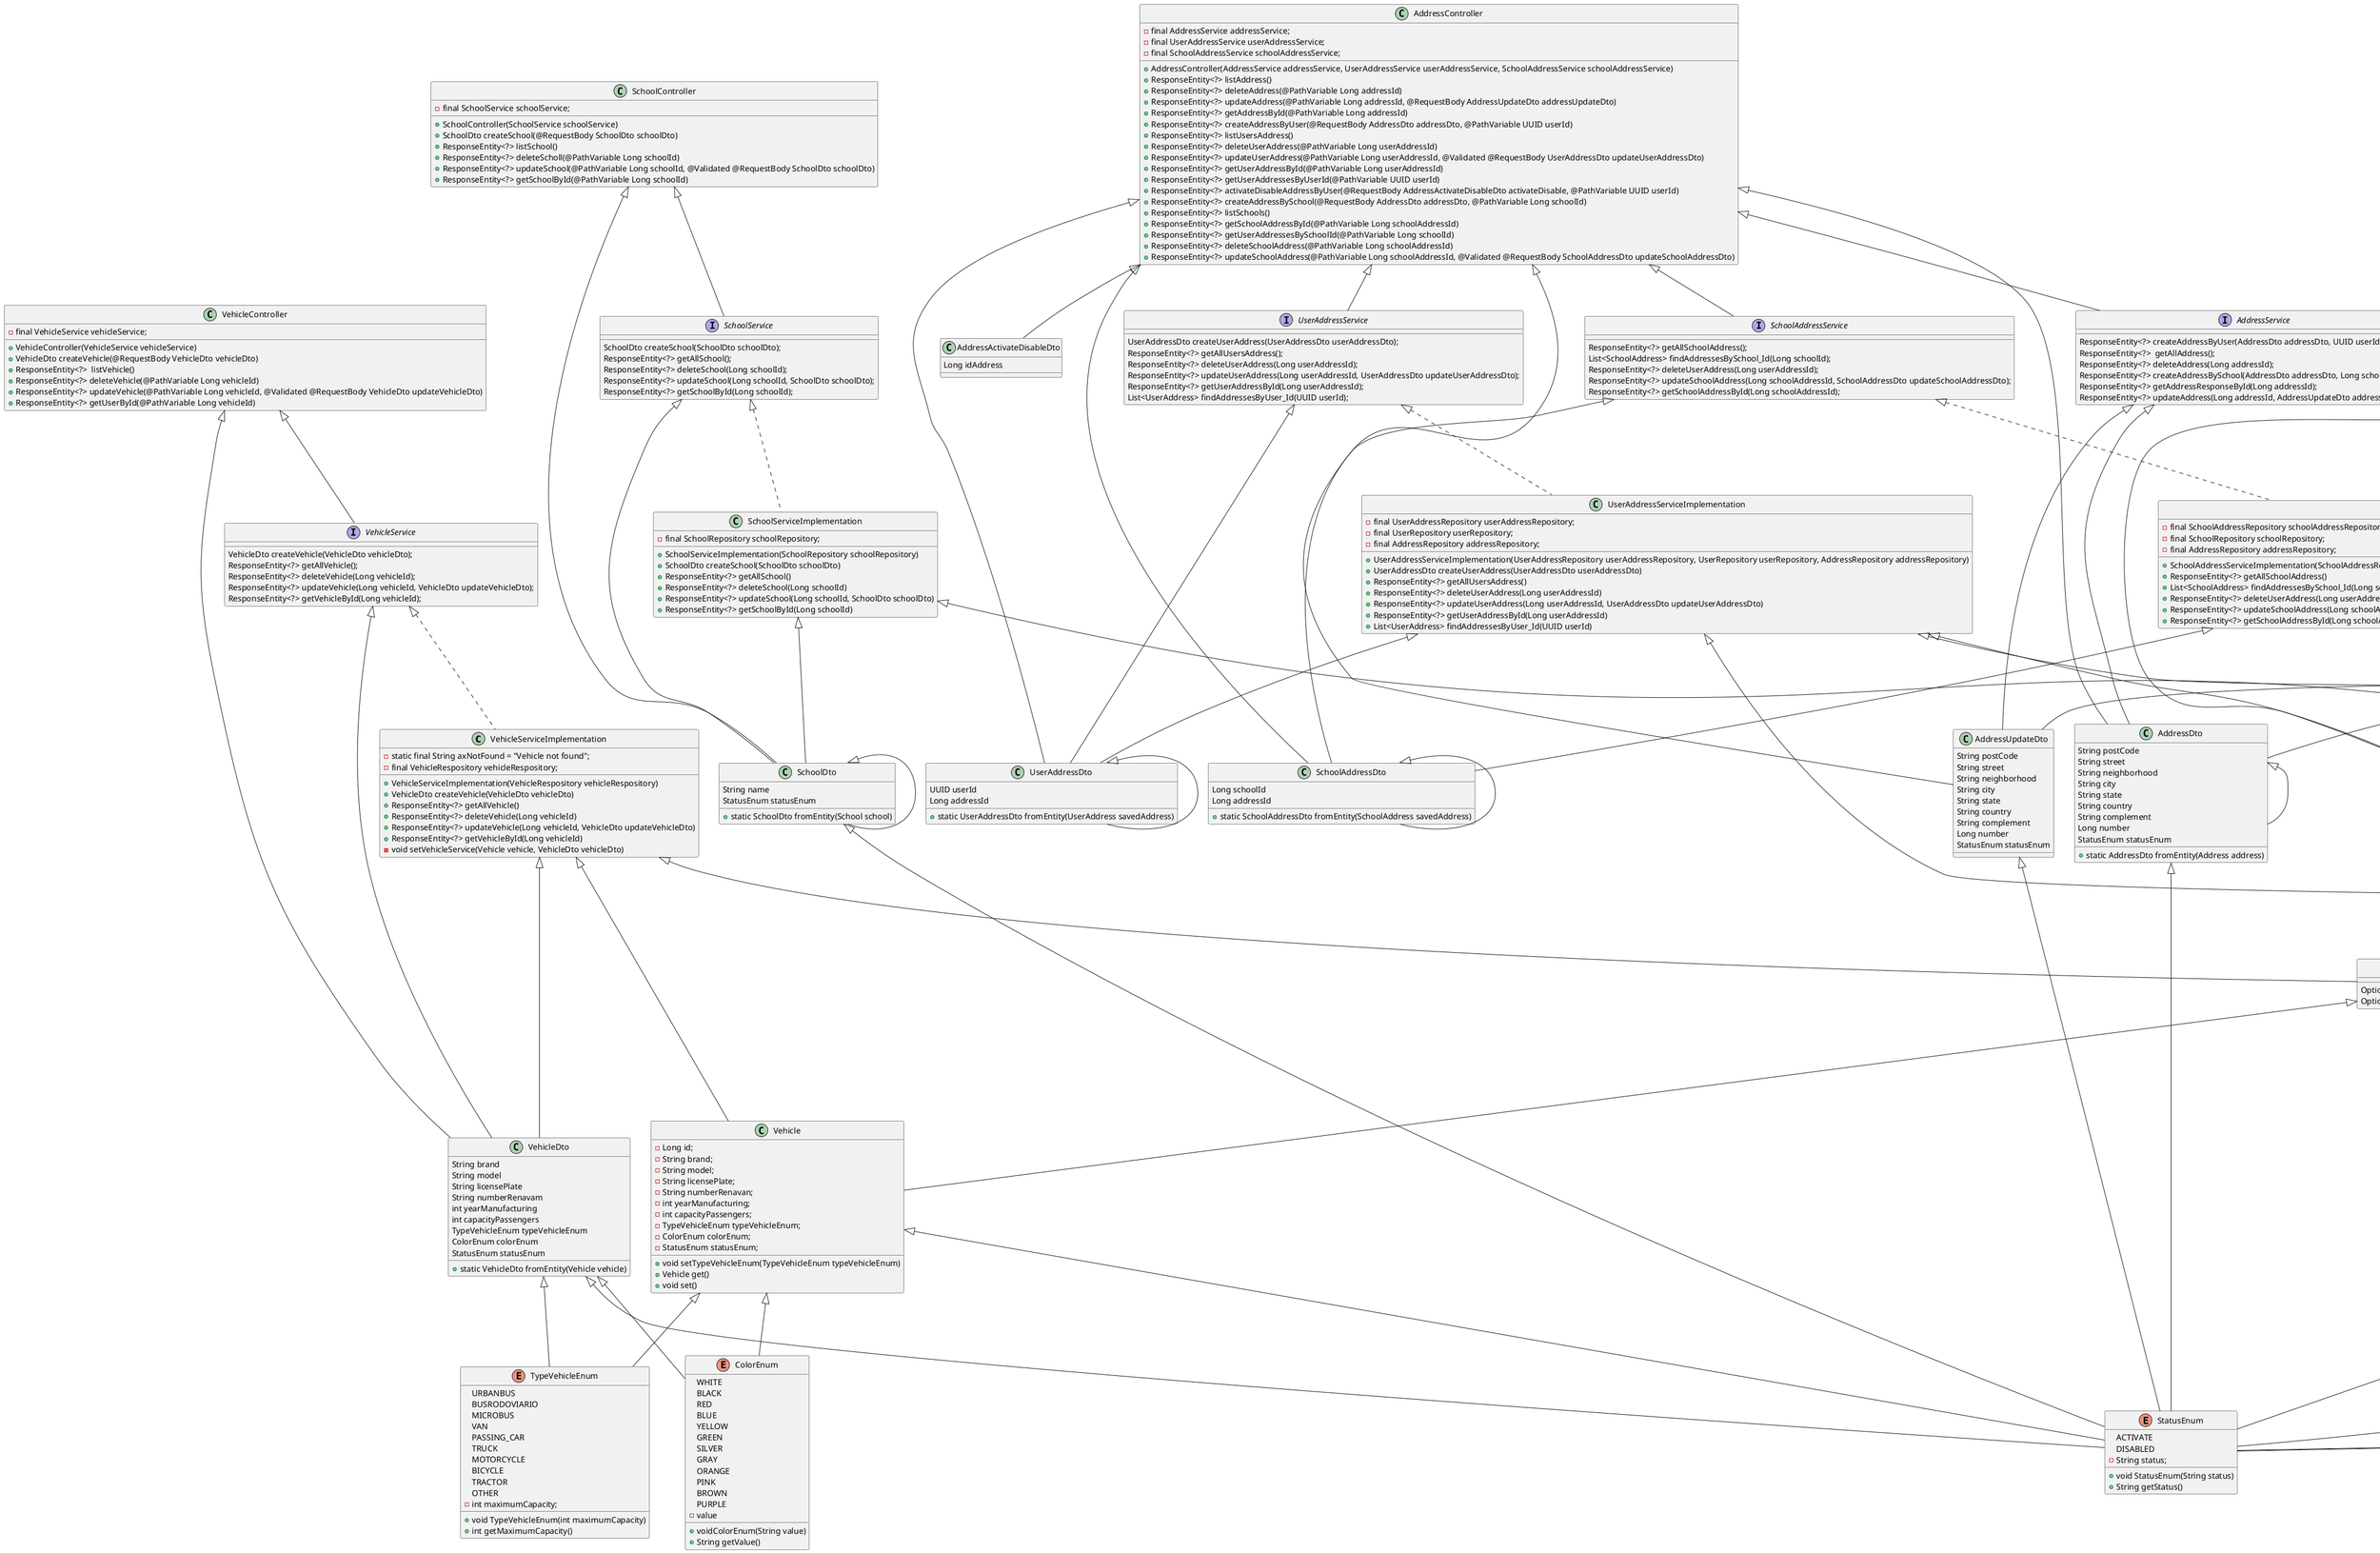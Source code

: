 @startuml
'https://plantuml.com/class-diagram

VehicleServiceImplementation <|-- VehicleRespository
VehicleServiceImplementation <|-- VehicleDto
VehicleServiceImplementation <|-- Vehicle
class VehicleServiceImplementation implements VehicleService {
    - static final String axNotFound = "Vehicle not found";
    - final VehicleRespository vehicleRespository;
    + VehicleServiceImplementation(VehicleRespository vehicleRespository)
    + VehicleDto createVehicle(VehicleDto vehicleDto)
    + ResponseEntity<?> getAllVehicle()
    + ResponseEntity<?> deleteVehicle(Long vehicleId)
    + ResponseEntity<?> updateVehicle(Long vehicleId, VehicleDto updateVehicleDto)
    + ResponseEntity<?> getVehicleById(Long vehicleId)
    - void setVehicleService(Vehicle vehicle, VehicleDto vehicleDto)
}

UserServiceImplementation <|-- UserRepository
UserServiceImplementation <|-- PasswordEncoder
UserServiceImplementation <|-- UserDto
class UserServiceImplementation implements UserService {
    - final UserRepository userRepository;
    - final PasswordEncoder passwordEncoder;
    - static final String axNotFound = "User not found";
    + UserServiceImplementation(UserRepository userRepository, PasswordEncoder passwordEncoder)
    + UserDto createUser(UserDto userDto)
    + ResponseEntity<?> getAllUsers()
    + ResponseEntity<?> deleteUser(UUID userId)
    + ResponseEntity<?> updateUser(UUID userId, UserUpdateDto updateUserDto)
    + ResponseEntity<?> updateUserPassword(UUID userId, UserPasswordDto updateUserDto)
    + ResponseEntity<?> getUserResponseById(UUID userId)
    - void setUserUpdateService(User user, UserUpdateDto userDto)
    - void setUserService(User user, UserDto userDto)
}

UserAddressServiceImplementation <|-- UserAddressRepository
UserAddressServiceImplementation <|-- UserRepository
UserAddressServiceImplementation <|-- AddressRepository
UserAddressServiceImplementation <|-- UserAddressDto
class UserAddressServiceImplementation implements UserAddressService {
    - final UserAddressRepository userAddressRepository;
    - final UserRepository userRepository;
    - final AddressRepository addressRepository;
    + UserAddressServiceImplementation(UserAddressRepository userAddressRepository, UserRepository userRepository, AddressRepository addressRepository)
    + UserAddressDto createUserAddress(UserAddressDto userAddressDto)
    + ResponseEntity<?> getAllUsersAddress()
    + ResponseEntity<?> deleteUserAddress(Long userAddressId)
    + ResponseEntity<?> updateUserAddress(Long userAddressId, UserAddressDto updateUserAddressDto)
    + ResponseEntity<?> getUserAddressById(Long userAddressId)
    + List<UserAddress> findAddressesByUser_Id(UUID userId)
}

StudentRouteServiceImplementation <|-- StudentRouteRepository
StudentRouteServiceImplementation <|-- UserRepository
StudentRouteServiceImplementation <|-- SchoolRepository
StudentRouteServiceImplementation <|-- StudentRouteDto
StudentRouteServiceImplementation <|-- StudentRouteUpdateDto
StudentRouteServiceImplementation <|-- PeriodEnum
class StudentRouteServiceImplementation implements StudentRouteService {
    - final StudentRouteRepository studentRouteRepository;
    - final UserRepository userRepository;
    - final SchoolRepository schoolRepository;
    + StudentRouteServiceImplementation(StudentRouteRepository studentRouteRepository, UserRepository userRepository, SchoolRepository schoolRepository)
    + ResponseEntity<?> getAllStudentRoute()
    + ResponseEntity<?> createStudentRoute(StudentRouteDto routeDto, UUID userId)
    + List<StudentRoute> findSchoolByUser_Id(UUID userId)
    + ResponseEntity<?> deleteStudentRoute(Long studentSchoolId)
    + ResponseEntity<?> updateStudentRoute(Long studentSchoolId, StudentRouteUpdateDto schoolDto)
    + List<StudentRoute> findSchoolBySchool_Id(Long schoolId)
    + ResponseEntity<?> updateStudentRouteImagem(MultipartFile file, Long routeId)
    + List<StudentRouteWithAddresses> getStudentRoutesByPeriodAndDate(PeriodEnum periodEnum, LocalDate localDate)
    - StudentRoute mapToStudentRoute(Object[] result)
    - Address mapToAddress(Object[] result, boolean user)
    - User mapToUser(UUID userId)
    - School mapToSchool(Long schoolId)
}

SchoolServiceImplementation <|-- SchoolRepository
SchoolServiceImplementation <|-- SchoolDto
class SchoolServiceImplementation implements SchoolService {
    - final SchoolRepository schoolRepository;
    + SchoolServiceImplementation(SchoolRepository schoolRepository)
    + SchoolDto createSchool(SchoolDto schoolDto)
    + ResponseEntity<?> getAllSchool()
    + ResponseEntity<?> deleteSchool(Long schoolId)
    + ResponseEntity<?> updateSchool(Long schoolId, SchoolDto schoolDto)
    + ResponseEntity<?> getSchoolById(Long schoolId)
}

SchoolAddressServiceImplementation <|-- SchoolAddressRepository
SchoolAddressServiceImplementation <|-- SchoolRepository
SchoolAddressServiceImplementation <|-- AddressRepository
SchoolAddressServiceImplementation <|-- SchoolAddressDto
class SchoolAddressServiceImplementation implements SchoolAddressService {
    - final SchoolAddressRepository schoolAddressRepository;
    - final SchoolRepository schoolRepository;
    - final AddressRepository addressRepository;
    + SchoolAddressServiceImplementation(SchoolAddressRepository schoolAddressRepository, SchoolRepository schoolRepository, AddressRepository addressRepository)
    + ResponseEntity<?> getAllSchoolAddress()
    + List<SchoolAddress> findAddressesBySchool_Id(Long schoolId)
    + ResponseEntity<?> deleteUserAddress(Long userAddressId)
    + ResponseEntity<?> updateSchoolAddress(Long schoolAddressId, SchoolAddressDto updateSchoolAddressDto)
    + ResponseEntity<?> getSchoolAddressById(Long schoolAddressId)
}

GoogleMapsService <|-- RouteRequest
class GoogleMapsService {
    - String apiKey;
    + ResponseEntity<String> computeRoutes(RouteRequest request)
}
GoogleGeocodingService <|-- RestTemplate
GoogleGeocodingService <|-- GeolocationDto
class GoogleGeocodingService {
    - String apiKey;
    - final RestTemplate restTemplate;
    + GoogleGeocodingService(RestTemplate restTemplate)
    + GeolocationDto getGeolocation(String address)
}

FatherSonRelationshipServiceImplementation <|-- FatherSonRelationshipRepository
FatherSonRelationshipServiceImplementation <|-- UserRepository
FatherSonRelationshipServiceImplementation <|-- FatherSonRelationshipDto
class FatherSonRelationshipServiceImplementation implements FatherSonRelationshipService {
    - final FatherSonRelationshipRepository fatherSonRelationshipRepository;
    - final UserRepository userRepository;
    + FatherSonRelationshipServiceImplementation(FatherSonRelationshipRepository fatherSonRelationshipRepository, UserRepository userRepository)
    + ResponseEntity<?> getAllFatherSonRelationship()
    + ResponseEntity<?> findFatherSonRelationshipByUserId(FatherSonRelationshipDto fatherSonRelationshipDto)
    + ResponseEntity<?> getFatherSonRelationshipById(Long fatherSonRelationshipId)
    + ResponseEntity<?> deleteFatherSonRelationship(Long fatherSonRelationshipId)
    + ResponseEntity<?> updateFatherSonRelationship(Long fatherSonRelationshipId, FatherSonRelationshipDto fatherSonRelationshipDto)
    + ResponseEntity<?> createFatherSonRelationship(FatherSonRelationshipDto fatherSonRelationshipDto)
}

AuthenticationServiceImplementation <|-- UserRepository
AuthenticationServiceImplementation <|-- UserDetails
AuthenticationServiceImplementation <|-- LoginRequest
AuthenticationServiceImplementation <|-- User
class AuthenticationServiceImplementation implements AuthenticationService {
    - final UserRepository userRepository;
    + AuthenticationServiceImplementation(UserRepository userRepository)
    + UserDetails loadUserByUsername(String login)
    + String getToken(LoginRequest authDto)
    + String generateToken(User user)
    + String validTokenJwt(String token)
    - Instant generateExpiryDate()
}

AddressServiceImplementation <|-- AddressRepository
AddressServiceImplementation <|-- UserRepository
AddressServiceImplementation <|-- GoogleGeocodingService
AddressServiceImplementation <|-- UserAddressRepository
AddressServiceImplementation <|-- SchoolAddressRepository
AddressServiceImplementation <|-- SchoolRepository
AddressServiceImplementation <|-- AddressUpdateDto
AddressServiceImplementation <|-- AddressDto
AddressServiceImplementation <|-- Address
class AddressServiceImplementation implements AddressService {
    - final AddressRepository addressRepository;
    - final UserRepository userRepository;
    - final GoogleGeocodingService geocodingService;
    - final UserAddressRepository userAddressRepository;
    - final SchoolAddressRepository schoolAddressRepository;
    - final SchoolRepository schoolRepository;
    + AddressServiceImplementation(AddressRepository addressRepository, UserRepository userRepository, GoogleGeocodingService geocodingService, UserAddressRepository userAddressRepository, SchoolAddressRepository schoolAddressRepository, SchoolRepository schoolRepository)
    + ResponseEntity<?> getAllAddress()
    + ResponseEntity<?> deleteAddress(Long addressId)
    + ResponseEntity<?> updateAddress(Long addressId, AddressUpdateDto addressUpdateDto)
    + ResponseEntity<?> getAddressResponseById(Long addressId)
    - School getSchoolById(Long schoolId)
    - Address createAddress(AddressDto addressDto)
    - void setAddressDetailsUpdate(Address address, AddressUpdateDto addressUpdateDto)
    - void setAddressDetails(Address address, AddressDto addressDto)
    + ResponseEntity<?> createAddressByUser(AddressDto addressDto, UUID userId)
    + ResponseEntity<?> createAddressBySchool(AddressDto addressDto, Long schoolId)
    + String getFullAddress(String street, Long number, String neighborhood, String city, String state, String postCode, String country)
}

VehicleService <|-- VehicleDto
interface VehicleService {
    VehicleDto createVehicle(VehicleDto vehicleDto);
    ResponseEntity<?> getAllVehicle();
    ResponseEntity<?> deleteVehicle(Long vehicleId);
    ResponseEntity<?> updateVehicle(Long vehicleId, VehicleDto updateVehicleDto);
    ResponseEntity<?> getVehicleById(Long vehicleId);
}

UserService <|-- UserDto
UserService <|-- UserPasswordDto
UserService <|-- UserUpdateDto
interface UserService {
    UserDto createUser(UserDto userDto);
    ResponseEntity<?> getAllUsers();
    ResponseEntity<?>  deleteUser(UUID userId);
    ResponseEntity<?>  updateUser(UUID userId, UserUpdateDto updateUserDto);
    ResponseEntity<?> getUserResponseById(UUID userId);
    ResponseEntity<?> updateUserPassword(UUID userId, UserPasswordDto updateUserDto);
}

UserAddressService <|-- UserAddressDto
interface UserAddressService {
    UserAddressDto createUserAddress(UserAddressDto userAddressDto);
    ResponseEntity<?> getAllUsersAddress();
    ResponseEntity<?> deleteUserAddress(Long userAddressId);
    ResponseEntity<?> updateUserAddress(Long userAddressId, UserAddressDto updateUserAddressDto);
    ResponseEntity<?> getUserAddressById(Long userAddressId);
    List<UserAddress> findAddressesByUser_Id(UUID userId);
}

StudentRouteService <|-- StudentRouteDto
StudentRouteService <|-- StudentRouteUpdateDto
StudentRouteService <|-- PeriodEnum
interface StudentRouteService {
    ResponseEntity<?> getAllStudentRoute();
    ResponseEntity<?> createStudentRoute(StudentRouteDto schoolDto, UUID userId);
    List<StudentRoute> findSchoolByUser_Id(UUID userId);
    ResponseEntity<?> deleteStudentRoute(Long studentSchoolId);
    ResponseEntity<?> updateStudentRoute(Long studentSchoolId, StudentRouteUpdateDto schoolDto);
    List<StudentRoute> findSchoolBySchool_Id(Long schoolId);
    ResponseEntity<?> updateStudentRouteImagem(MultipartFile file, Long routeId);
    List<StudentRouteWithAddresses> getStudentRoutesByPeriodAndDate(PeriodEnum periodEnum, LocalDate localDate);
}

SchoolService <|-- SchoolDto
interface SchoolService {
    SchoolDto createSchool(SchoolDto schoolDto);
    ResponseEntity<?> getAllSchool();
    ResponseEntity<?> deleteSchool(Long schoolId);
    ResponseEntity<?> updateSchool(Long schoolId, SchoolDto schoolDto);
    ResponseEntity<?> getSchoolById(Long schoolId);
}

SchoolAddressService <|-- SchoolAddressDto
interface SchoolAddressService {
    ResponseEntity<?> getAllSchoolAddress();
    List<SchoolAddress> findAddressesBySchool_Id(Long schoolId);
    ResponseEntity<?> deleteUserAddress(Long userAddressId);
    ResponseEntity<?> updateSchoolAddress(Long schoolAddressId, SchoolAddressDto updateSchoolAddressDto);
    ResponseEntity<?> getSchoolAddressById(Long schoolAddressId);
}

FatherSonRelationshipService <|-- FatherSonRelationshipDto
interface FatherSonRelationshipService {
    ResponseEntity<?> getAllFatherSonRelationship();
    ResponseEntity<?> getFatherSonRelationshipById(Long fatherSonRelationshipId);
    ResponseEntity<?> findFatherSonRelationshipByUserId(FatherSonRelationshipDto fatherSonRelationshipDto);
    ResponseEntity<?> deleteFatherSonRelationship(Long fatherSonRelationshipId);
    ResponseEntity<?> updateFatherSonRelationship(Long fatherSonRelationshipId, FatherSonRelationshipDto fatherSonRelationshipDto);
    ResponseEntity<?> createFatherSonRelationship(FatherSonRelationshipDto fatherSonRelationship);
}

AuthenticationService <|-- LoginRequest
interface AuthenticationService extends UserDetailsService {
    String getToken(LoginRequest authDto);
    String validTokenJwt(String token);
}

AddressService <|-- AddressDto
AddressService <|-- AddressUpdateDto
interface AddressService {
    ResponseEntity<?> createAddressByUser(AddressDto addressDto, UUID userId);
    ResponseEntity<?>  getAllAddress();
    ResponseEntity<?> deleteAddress(Long addressId);
    ResponseEntity<?> createAddressBySchool(AddressDto addressDto, Long schoolId);
    ResponseEntity<?> getAddressResponseById(Long addressId);
    ResponseEntity<?> updateAddress(Long addressId, AddressUpdateDto addressUpdateDto);
}

SwaggerConfig <|-- OpenAPI
class SwaggerConfig {
    + OpenAPI openAPI()
}

SecurityFilter <|-- AuthenticationService
SecurityFilter <|-- UserRepository
SecurityFilter <|-- HttpServletRequest
SecurityFilter <|-- HttpServletResponse
SecurityFilter <|-- FilterChain
class SecurityFilter extends OncePerRequestFilter {
    - final AuthenticationService authenticationService;
    - final UserRepository userRepository;
    + SecurityFilter(AuthenticationService authenticationService, UserRepository userRepository)
    # void doFilterInternal(HttpServletRequest request, HttpServletResponse response, FilterChain filterChain)
    + String extractsTokenHeader(HttpServletRequest request)
}

SecurityConfiguration <|-- SecurityFilter
SecurityConfiguration <|-- SecurityFilterChain
SecurityConfiguration <|-- HttpSecurity
SecurityConfiguration <|-- PasswordEncoder
SecurityConfiguration <|-- AuthenticationManager
SecurityConfiguration <|-- AuthenticationConfiguration
class SecurityConfiguration {
    - final SecurityFilter securityFilter;
    + SecurityConfiguration(SecurityFilter securityFilter)
    + SecurityFilterChain securityFilterChain(HttpSecurity httpSecurity)
    + PasswordEncoder passwordEncoder()
    + AuthenticationManager authenticationManager(AuthenticationConfiguration authenticationConfiguration)
    - static final String[] AUTH_WHITELIST
}

InitialSystemConfig <|-- UserRepository
InitialSystemConfig <|-- VehicleRespository
InitialSystemConfig <|-- PasswordEncoder
class InitialSystemConfig implements CommandLineRunner {
    - final UserRepository userRepository;
    - final VehicleRespository vehicleRespository;
    - final PasswordEncoder passwordEncoder;
    + InitialSystemConfig(UserRepository userRepository, VehicleRespository vehicleRespository, PasswordEncoder passwordEncoder)
    + void run(String... args) throws Exception
    - User createUserIfNotExist(String login, String name, String password, RoleEnum role, String lastName, String email, String cpf, String phone, String photo, StatusEnum status)
    - void createVehicleIfNotExist(Long id, String brand, String model, String licensePlate, String numberRenavam, int yearManufacturing, TypeVehicleEnum typeVehicleEnum, ColorEnum colorEnum, StatusEnum statusEnum)
}

CorsConfig <|-- CorsRegistry
class CorsConfig implements WebMvcConfigurer {
    + void addCorsMappings(CorsRegistry registry)
}

AppConfig <|-- RestTemplate
AppConfig <|-- AddressService
AppConfig <|-- AddressRepository
AppConfig <|-- UserRepository
AppConfig <|-- GoogleGeocodingService
AppConfig <|-- UserAddressRepository
AppConfig <|-- SchoolAddressRepository
AppConfig <|-- SchoolRepository
class AppConfig {
    + RestTemplate restTemplate()
    + AddressService addressService(AddressRepository addressRepository, UserRepository userRepository, GoogleGeocodingService geocodingService, UserAddressRepository userAddressRepository, SchoolAddressRepository schoolAddressRepository, SchoolRepository schoolRepository)
}

VehicleDto <|-- TypeVehicleEnum
VehicleDto <|-- ColorEnum
VehicleDto <|-- StatusEnum
class VehicleDto {
    String brand
    String model
    String licensePlate
    String numberRenavam
    int yearManufacturing
    int capacityPassengers
    TypeVehicleEnum typeVehicleEnum
    ColorEnum colorEnum
    StatusEnum statusEnum
    + static VehicleDto fromEntity(Vehicle vehicle)
}


class LoginRequest {
 String login
 String password
}

class UserUpdateDto {
    String name
    String email
    String phone
    String cpf
}

class UserPasswordDto {
    String password
}

class AddressActivateDisableDto {
    Long idAddress
}

UserDto <|-- RoleEnum
UserDto <|-- StatusEnum
UserDto <|-- UserDto
class UserDto {
    String name
    String login
    String password
    RoleEnum role
    String lastName
    String email
    String cpf
    String phone
    String photo
    StatusEnum statusEnum
    + static UserDto fromEntity(User user)
}

UserAddressDto <|-- UserAddressDto
class UserAddressDto {
    UUID userId
    Long addressId
    + static UserAddressDto fromEntity(UserAddress savedAddress)
}

StudentRouteWithAddresses <|-- StudentRoute
StudentRouteWithAddresses <|-- Address
class StudentRouteWithAddresses {
       StudentRoute studentRoute
       Address schoolAddress
       Address userAddress
}

class StudentRouteUpdateDto {
    UUID student
    Long school
}

class StudentRouteImagemUpateDto {
    MultipartFile image
}

StudentRouteDto <|-- StudentStatusEnum
StudentRouteDto <|-- PeriodEnum
class StudentRouteDto {
    Long school
    StudentStatusEnum studentStatusEnum
    PeriodEnum periodEnum
    LocalDate localDate
}

SchoolDto <|-- StatusEnum
SchoolDto <|-- SchoolDto
class SchoolDto {
    String name
    StatusEnum statusEnum
    + static SchoolDto fromEntity(School school)
}

SchoolAddressDto <|-- SchoolAddressDto
class SchoolAddressDto {
    Long schoolId
    Long addressId
    + static SchoolAddressDto fromEntity(SchoolAddress savedAddress)
}

LoginResponse <|-- RoleEnum
class LoginResponse {
    String accessToken
    UUID userId
    RoleEnum roleEnum
}

class GeolocationDto {
    double latitude
    double longitude
}

class FatherSonRelationshipDto {
    UUID responsible
    UUID student
}

AddressUpdateDto <|-- StatusEnum
class AddressUpdateDto {
    String postCode
    String street
    String neighborhood
    String city
    String state
    String country
    String complement
    Long number
    StatusEnum statusEnum
}

AddressDto <|-- StatusEnum
AddressDto <|-- AddressDto
class AddressDto {
    String postCode
    String street
    String neighborhood
    String city
    String state
    String country
    String complement
    Long number
    StatusEnum statusEnum
    + static AddressDto fromEntity(Address address)
}

VehicleController <|-- VehicleService
VehicleController <|-- VehicleDto
class VehicleController {
    - final VehicleService vehicleService;
    + VehicleController(VehicleService vehicleService)
    + VehicleDto createVehicle(@RequestBody VehicleDto vehicleDto)
    + ResponseEntity<?>  listVehicle()
    + ResponseEntity<?> deleteVehicle(@PathVariable Long vehicleId)
    + ResponseEntity<?> updateVehicle(@PathVariable Long vehicleId, @Validated @RequestBody VehicleDto updateVehicleDto)
    + ResponseEntity<?> getUserById(@PathVariable Long vehicleId)
}

UserController <|-- userService
UserController <|-- UserDto
UserController <|-- UserPasswordDto
class UserController {
    - final UserService userService;
    + UserController(UserService userService)
    + UserDto createUser(@RequestBody UserDto userDto)
    + ResponseEntity<?> listUsers()
    + ResponseEntity<?> deleteUser(@PathVariable UUID userId)
    + ResponseEntity<?> updateUser(@PathVariable UUID userId, @Validated @RequestBody UserUpdateDto updateUserDto)
    + ResponseEntity<?> updateUserPassword(@PathVariable UUID userId, @Validated @RequestBody UserPasswordDto userPasswordDtoDto)
    + ResponseEntity<?> getUserById(@PathVariable UUID userId)
}

StudentRouteController <|-- StudentRouteService
StudentRouteController <|-- StudentRouteDto
StudentRouteController <|-- PeriodEnum
class StudentRouteController {
    - final StudentRouteService studentRouteService;
    + StudentRouteController(StudentRouteService studentRouteService)
    + ResponseEntity<?> createStudentRoute(@RequestBody StudentRouteDto routeDtoDto, @PathVariable UUID userId)
    + ResponseEntity<?> listStudentRoute()
    + ResponseEntity<?> getUserAddressesByUserId(@PathVariable UUID userId)
    + ResponseEntity<?> deleteAddress(@PathVariable Long studentRouteId)
    + ResponseEntity<?> updateStudentRoute(@PathVariable Long studentRouteId, @RequestBody StudentRouteUpdateDto routeDto)
    + ResponseEntity<?> getRouteBySchool(@PathVariable Long schoolId)
    + ResponseEntity<?> updateImage(@RequestParam("file") MultipartFile file, @PathVariable Long routeId)
    + ResponseEntity<?> getRouteByPeriodAndDate(@RequestParam PeriodEnum periodEnum, @RequestParam @DateTimeFormat(iso = DateTimeFormat.ISO.DATE) LocalDate localDate)
}

SchoolController <|-- SchoolService
SchoolController <|-- SchoolDto
class SchoolController {
    - final SchoolService schoolService;
    + SchoolController(SchoolService schoolService)
    + SchoolDto createSchool(@RequestBody SchoolDto schoolDto)
    + ResponseEntity<?> listSchool()
    + ResponseEntity<?> deleteScholl(@PathVariable Long schoolId)
    + ResponseEntity<?> updateSchool(@PathVariable Long schoolId, @Validated @RequestBody SchoolDto schoolDto)
    + ResponseEntity<?> getSchoolById(@PathVariable Long schoolId)
}

FatherSonRelationshipController <|-- FatherSonRelationshipService
FatherSonRelationshipController <|-- FatherSonRelationshipDto
class FatherSonRelationshipController {
    - final FatherSonRelationshipService fatherSonRelationshipService;
    + FatherSonRelationshipController(FatherSonRelationshipService fatherSonRelationshipService)
    + ResponseEntity<?> fatherSonRelationshipDto(@RequestBody FatherSonRelationshipDto fatherSonRelationship)
    + ResponseEntity<?> listFatherSonRelationship()
    + ResponseEntity<?> getFatherSonRelationshipById(@PathVariable Long fatherSonRelationshipId)
    + ResponseEntity<?> getFatherSonRelationshipByUserId(@Validated @RequestBody FatherSonRelationshipDto fatherSonRelationshipDto)
    + ResponseEntity<?> deleteFatherSonRelationship(@PathVariable Long fatherSonRelationshipId)
    + ResponseEntity<?> FatherSonRelationship(@PathVariable Long fatherSonRelationshipId, @Validated @RequestBody FatherSonRelationshipDto fatherSonRelationshipDto)
}

AuthenticationController <|-- UserRepository
AuthenticationController <|-- PasswordEncoder
AuthenticationController <|-- AuthenticationManager
AuthenticationController <|-- AuthenticationService
AuthenticationController <|-- LoginRequest
class AuthenticationController {
    - final UserRepository userRepository;
    - final PasswordEncoder passwordEncoder;
    - final AuthenticationManager authenticationManager;
    - final AuthenticationService authenticationService;
    + AuthenticationController(UserRepository userRepository, PasswordEncoder passwordEncoder, AuthenticationManager authenticationManager, AuthenticationService authenticationService)
    + ResponseEntity<LoginResponse> login(@RequestBody LoginRequest loginRequest)
}

AddressController <|-- AddressService
AddressController <|-- UserAddressService
AddressController <|-- SchoolAddressService
AddressController <|-- AddressUpdateDto
AddressController <|-- AddressDto
AddressController <|-- UserAddressDto
AddressController <|-- SchoolAddressDto
AddressController <|-- AddressActivateDisableDto
class AddressController {
    - final AddressService addressService;
    - final UserAddressService userAddressService;
    - final SchoolAddressService schoolAddressService;
    + AddressController(AddressService addressService, UserAddressService userAddressService, SchoolAddressService schoolAddressService)
    + ResponseEntity<?> listAddress()
    + ResponseEntity<?> deleteAddress(@PathVariable Long addressId)
    + ResponseEntity<?> updateAddress(@PathVariable Long addressId, @RequestBody AddressUpdateDto addressUpdateDto)
    + ResponseEntity<?> getAddressById(@PathVariable Long addressId)
    + ResponseEntity<?> createAddressByUser(@RequestBody AddressDto addressDto, @PathVariable UUID userId)
    + ResponseEntity<?> listUsersAddress()
    + ResponseEntity<?> deleteUserAddress(@PathVariable Long userAddressId)
    + ResponseEntity<?> updateUserAddress(@PathVariable Long userAddressId, @Validated @RequestBody UserAddressDto updateUserAddressDto)
    + ResponseEntity<?> getUserAddressById(@PathVariable Long userAddressId)
    + ResponseEntity<?> getUserAddressesByUserId(@PathVariable UUID userId)
    + ResponseEntity<?> activateDisableAddressByUser(@RequestBody AddressActivateDisableDto activateDisable, @PathVariable UUID userId)
    + ResponseEntity<?> createAddressBySchool(@RequestBody AddressDto addressDto, @PathVariable Long schoolId)
    + ResponseEntity<?> listSchools()
    + ResponseEntity<?> getSchoolAddressById(@PathVariable Long schoolAddressId)
    + ResponseEntity<?> getUserAddressesBySchoolId(@PathVariable Long schoolId)
    + ResponseEntity<?> deleteSchoolAddress(@PathVariable Long schoolAddressId)
    + ResponseEntity<?> updateSchoolAddress(@PathVariable Long schoolAddressId, @Validated @RequestBody SchoolAddressDto updateSchoolAddressDto)
}

interface AddressRepository extends JpaRepository<Address, Long> {
}

SchoolAddressRepository <|-- SchoolAddress
interface SchoolAddressRepository extends JpaRepository<SchoolAddress, Long> {
    List<SchoolAddress> findBySchool_Id(Long schoolId);
}

FatherSonRelationshipRepository <|-- FatherSonRelationship
interface FatherSonRelationshipRepository extends JpaRepository<FatherSonRelationship, Long> {
    List<FatherSonRelationship> findByResponsible_IdOrStudent_Id(UUID responsibleId, UUID studentId);
}

SchoolRepository <|-- School
interface SchoolRepository extends JpaRepository<School, Long> {
    Optional<School> findByName(String name);
}

StudentRouteRepository <|-- StudentRoute
StudentRouteRepository <|-- PeriodEnum
interface StudentRouteRepository extends JpaRepository<StudentRoute, Long> {
    List<StudentRoute> findByUser_Id(UUID userId);
    List<StudentRoute> findBySchool_Id(Long school);
    List<StudentRoute> findByPeriodEnumAndLocalDate(PeriodEnum periodEnum, LocalDate localDate);
    List<Object[]> findWithAddressesByPeriodEnumAndLocalDateAndConfimationStudentEnumAndStudentStatusEnumNot(
            @Param("periodEnum") String periodEnum,
            @Param("localDate") LocalDate localDate,
            @Param("confimationStudentEnum") String confimationStudentEnum,
            @Param("studentStatusEnum") String studentStatusEnum);
}

UserAddressRepository <|-- UserAddress
interface UserAddressRepository extends JpaRepository<UserAddress, Long> {
    List<UserAddress> findByUser_Id(UUID userId);
}

UserRepository <|-- User
interface UserRepository extends JpaRepository<User, UUID> {
    Optional<User> findByLogin(String login);
    Optional<User> findByCpf(String cpf);
}

VehicleRespository <|-- Vehicle
interface VehicleRespository extends JpaRepository<Vehicle, Long> {
    Optional<Vehicle> findByNumberRenavan(String numberRenavan);
    Optional<Vehicle> findByLicensePlate(String licensePlate);
}


Vehicle <|-- TypeVehicleEnum
Vehicle <|-- ColorEnum
Vehicle <|-- StatusEnum
class Vehicle {
    - Long id;
    - String brand;
    - String model;
    - String licensePlate;
    - String numberRenavan;
    - int yearManufacturing;
    - int capacityPassengers;
    - TypeVehicleEnum typeVehicleEnum;
    - ColorEnum colorEnum;
    - StatusEnum statusEnum;
    + void setTypeVehicleEnum(TypeVehicleEnum typeVehicleEnum)
    + Vehicle get()
    + void set()
}

UserAddress <|-- User
UserAddress <|-- Address
class UserAddress {
    - Long id;
    - User user;
    - Address address;
    + UserAddress get()
    + void set()
}

User <|-- RoleEnum
User <|-- StatusEnum
class User implements UserDetails {
    - UUID id;
    - String name;
    - String login;
    - String password;
    - RoleEnum role;
    - String lastName;
    - String email;
    - String cpf;
    - String phone;
    - String photo;
    - StatusEnum statusEnum;
    + Collection<? extends GrantedAuthority> getAuthorities()
    + String getUsername()
    + boolean isAccountNonExpired()
    + boolean isAccountNonLocked()
    + boolean isCredentialsNonExpired()
    + boolean isEnabled()
    + boolean isLoginCorrect(LoginRequest loginRequest, PasswordEncoder passwordEncoder)
}

StudentRoute <|-- LocalDate
StudentRoute <|-- StudentStatusEnum
StudentRoute <|-- User
StudentRoute <|-- School
StudentRoute <|-- StatusRouteEnum
StudentRoute <|-- ConfimationStudentEnum
StudentRoute <|-- PeriodEnum
class StudentRoute {
    - Long id;
    - User user;
    - School school;
    - LocalDate localDate;
    - StudentStatusEnum studentStatusEnum;
    - StatusRouteEnum statusRouteEnum;
    - ConfimationStudentEnum confimationStudentEnum;
    - PeriodEnum periodEnum;
    - byte[] imageData;
    + StudentRoute get()
    + void set()
}

SchoolAddress <|-- School
SchoolAddress <|-- Address
class SchoolAddress {
    - Long id;
    - School school;
    - Address address;
    + SchoolAddress get()
    + void set()
}

School <|-- StatusEnum
class School {
    - Long id;
    - String name;
    - StatusEnum statusEnum;
    + School get()
    + void set()
}

class Location {
    - String address;
    + String get()
    + void set()
}

GeolocationResponse <|-- Result
class GeolocationResponse {
    - String status;
    - List<Result> results;
    + String getStatus()
    + void setStatus(String status)
    + List<Result> getResults()
    + void setResults(List<Result> results)
}

Result <|-- Geometry
class Result {
    - Geometry geometry;
    + Geometry getGeometry()
    + void setGeometry(Geometry geometry)
}
Geometry <|-- Location
class Geometry {
    - Location location;
    + Location getLocation()
    + void setLocation(Location location)
}

class Location {
    - double lat;
    - double lng;
    + double getLat()
    + void setLat(double lat)
    + double getLng()
    + void setLng(double lng)
}

Address <|-- StatusEnum
class Address {
    - Long id;
    - String postCode;
    - String street;
    - String neighborhood;
    - String city;
    - String state;
    - String country;
    - String complement;
    - Long number;
    - Double latitude;
    - Double longitude;
    - StatusEnum statusEnum;
    + Address get()
    + void set()
}

class ErrorResponse{
    - String message;
    + ErrorResponse(String message)
    + String getMessage()
    + void setMessage(String message)
}

FatherSonRelationship <|-- User
class FatherSonRelationship {
    - Long id;
    - User responsible;
    - User student;

    + FatherSonRelationship get()
    + void set()
}
enum ColorEnum {
    WHITE
    BLACK
    RED
    BLUE
    YELLOW
    GREEN
    SILVER
    GRAY
    ORANGE
    PINK
    BROWN
    PURPLE
    - value
    + voidColorEnum(String value)
    + String getValue()
}
enum ConfimationStudentEnum {
    CONFIRM
    CANCEL
    ABSENT
    NOTENTER
    - String confimationStudent;
    + boolean ConfimationStudentEnum(String confimationStudent)
}

enum PeriodEnum {
    MORNING
    EVENING
    NIGHT
    - String periodEnum;
    + void PeriodEnum(String PeriodEnum)
    + boolean isPeriodValid(this periodEnum)
}

enum RoleEnum {
    ADMIN
    USER
    DRIVER
    RESPONSIBLE
    STUDENT
    - String role;
    + void RoleEnum(String role)
    + boolean contains(String role)
}

enum StatusEnum {
    ACTIVATE
    DISABLED
    - String status;
    + void StatusEnum(String status)
    + String getStatus()
}

enum StatusRouteEnum {
    WAITINGTOSTART
    ROUTESTARTED
    ROUTEFINISHED
    - String routeStatus;
    + void StatusRouteEnum(String routeStatus)
    + boolean isRouteStatusValid(this statusRouteEnum)
}

enum StudentStatusEnum {
    IWONTGO
    ONEWAYONLY
    ONLYAROUND
    ROUNDTRIP
    + String routeStatus;
    + void StudentStatusEnum(String routeStatus)
    + boolean isStudentStatusValid(this studentStatusEnum)
}

enum TypeVehicleEnum {
    URBANBUS
    BUSRODOVIARIO
    MICROBUS
    VAN
    PASSING_CAR
    TRUCK
    MOTORCYCLE
    BICYCLE
    TRACTOR
    OTHER
    - int maximumCapacity;
    + void TypeVehicleEnum(int maximumCapacity)
    + int getMaximumCapacity()
}

@enduml